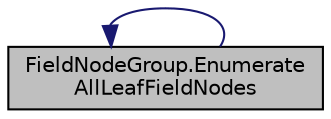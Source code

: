 digraph "FieldNodeGroup.EnumerateAllLeafFieldNodes"
{
  edge [fontname="Helvetica",fontsize="10",labelfontname="Helvetica",labelfontsize="10"];
  node [fontname="Helvetica",fontsize="10",shape=record];
  rankdir="LR";
  Node15 [label="FieldNodeGroup.Enumerate\lAllLeafFieldNodes",height=0.2,width=0.4,color="black", fillcolor="grey75", style="filled", fontcolor="black"];
  Node15 -> Node15 [dir="back",color="midnightblue",fontsize="10",style="solid"];
}
